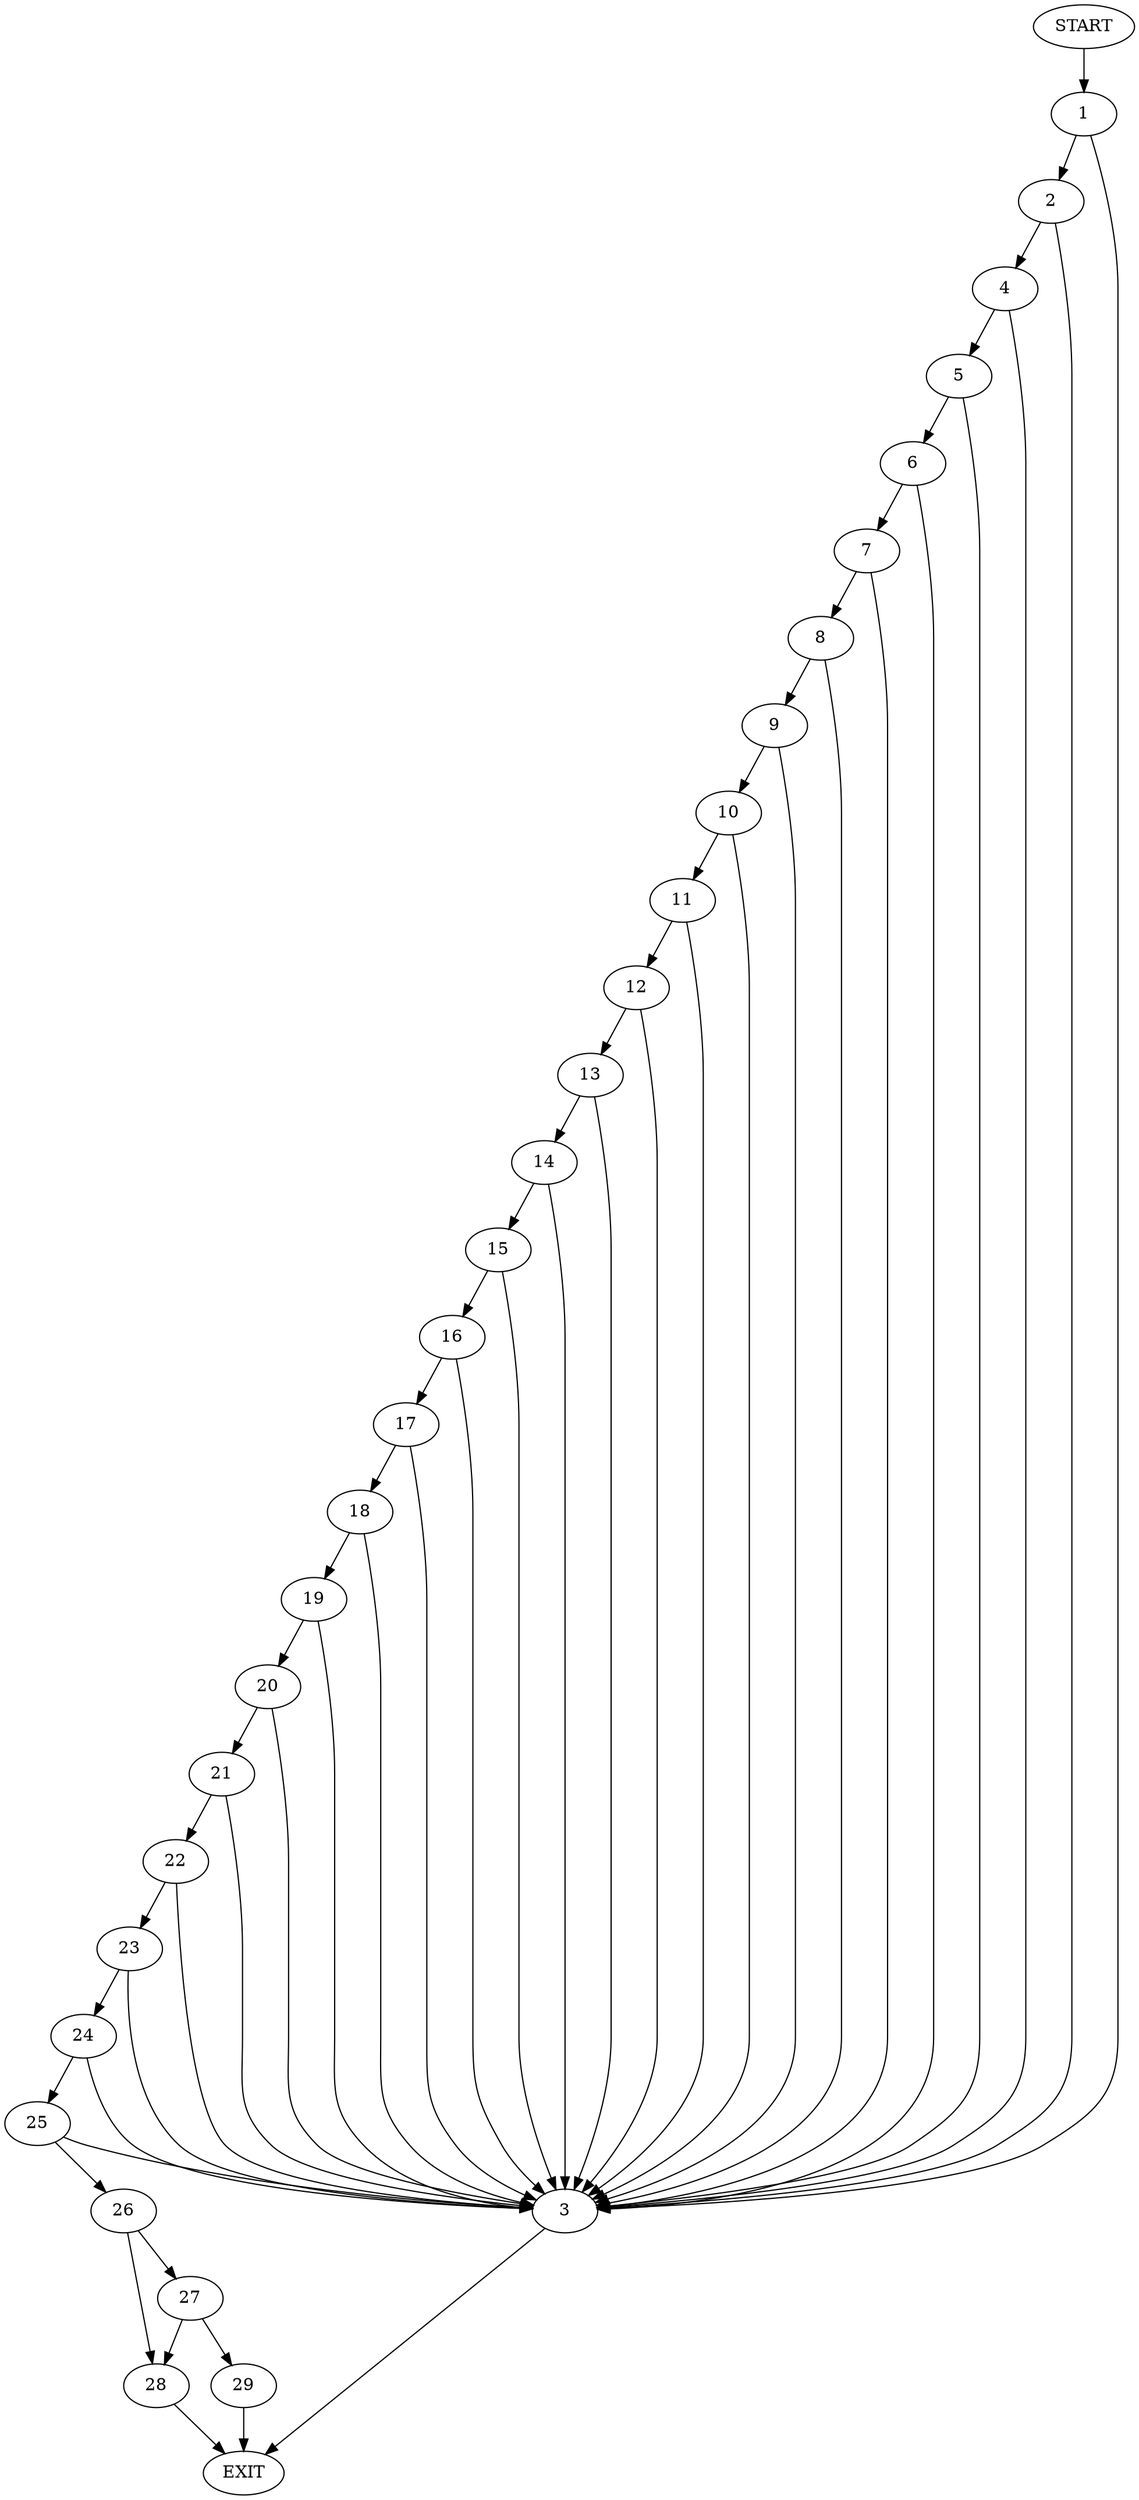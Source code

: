 digraph {
0 [label="START"]
30 [label="EXIT"]
0 -> 1
1 -> 2
1 -> 3
3 -> 30
2 -> 4
2 -> 3
4 -> 3
4 -> 5
5 -> 3
5 -> 6
6 -> 7
6 -> 3
7 -> 8
7 -> 3
8 -> 9
8 -> 3
9 -> 10
9 -> 3
10 -> 11
10 -> 3
11 -> 12
11 -> 3
12 -> 3
12 -> 13
13 -> 14
13 -> 3
14 -> 15
14 -> 3
15 -> 3
15 -> 16
16 -> 17
16 -> 3
17 -> 3
17 -> 18
18 -> 19
18 -> 3
19 -> 20
19 -> 3
20 -> 21
20 -> 3
21 -> 22
21 -> 3
22 -> 23
22 -> 3
23 -> 24
23 -> 3
24 -> 25
24 -> 3
25 -> 26
25 -> 3
26 -> 27
26 -> 28
27 -> 28
27 -> 29
28 -> 30
29 -> 30
}
